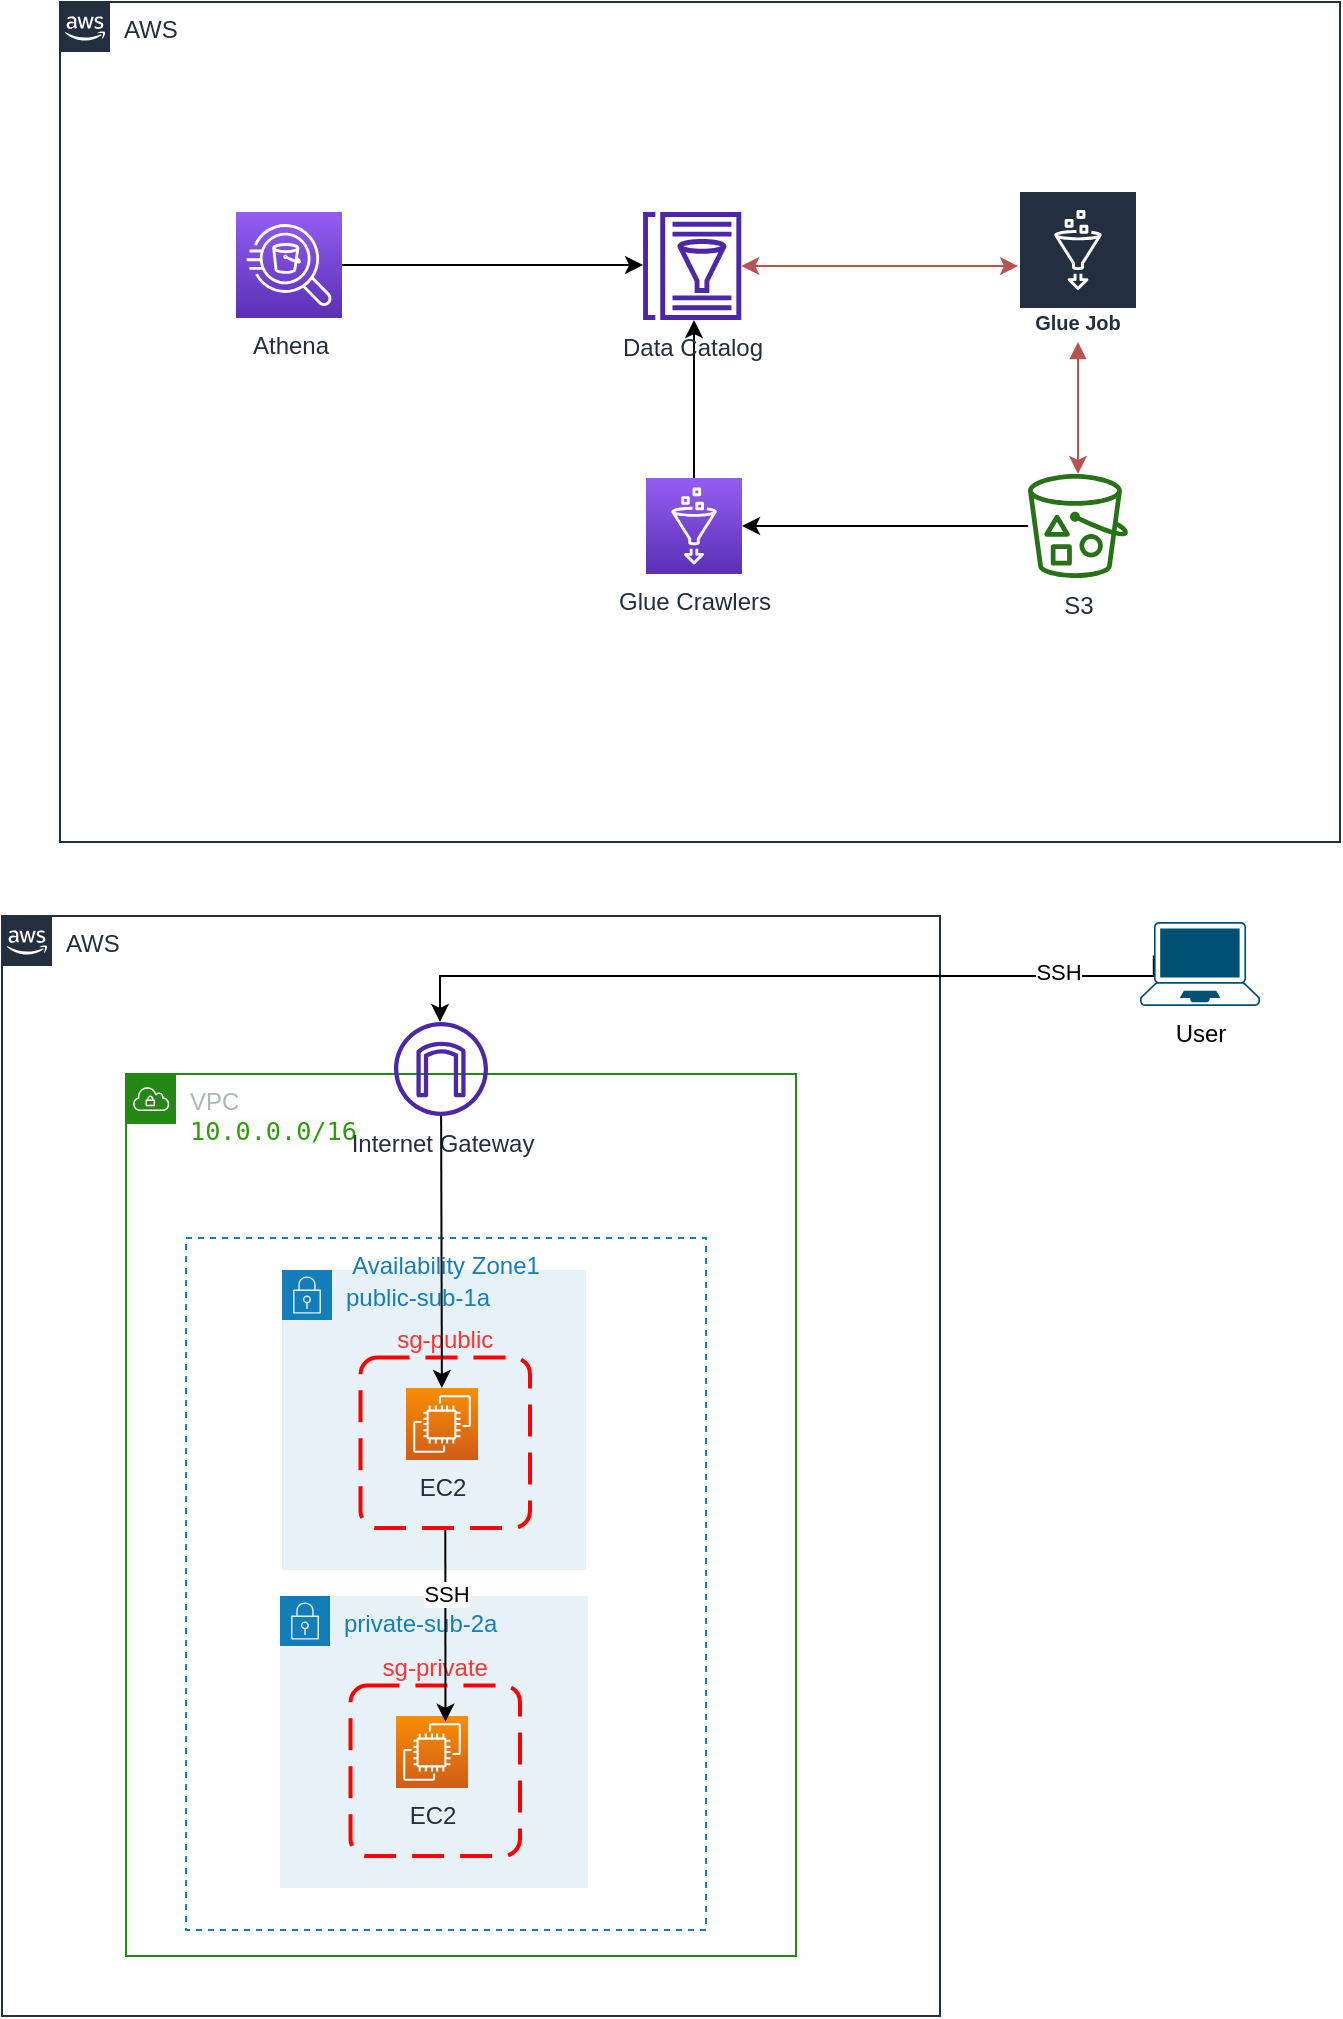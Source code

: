 <mxfile version="20.0.4" type="github">
  <diagram id="bubod4ycSjlofOA1EDyM" name="Page-1">
    <mxGraphModel dx="1038" dy="579" grid="1" gridSize="10" guides="1" tooltips="1" connect="1" arrows="1" fold="1" page="1" pageScale="1" pageWidth="850" pageHeight="1100" math="0" shadow="0">
      <root>
        <mxCell id="0" />
        <mxCell id="1" parent="0" />
        <mxCell id="HFAZDbldac43EzFRhfoX-1" value="AWS&amp;nbsp;" style="points=[[0,0],[0.25,0],[0.5,0],[0.75,0],[1,0],[1,0.25],[1,0.5],[1,0.75],[1,1],[0.75,1],[0.5,1],[0.25,1],[0,1],[0,0.75],[0,0.5],[0,0.25]];outlineConnect=0;gradientColor=none;html=1;whiteSpace=wrap;fontSize=12;fontStyle=0;shape=mxgraph.aws4.group;grIcon=mxgraph.aws4.group_aws_cloud_alt;strokeColor=#232F3E;fillColor=none;verticalAlign=top;align=left;spacingLeft=30;fontColor=#232F3E;dashed=0;labelBackgroundColor=#ffffff;container=1;pointerEvents=0;collapsible=0;recursiveResize=0;" vertex="1" parent="1">
          <mxGeometry x="90" y="10" width="640" height="420" as="geometry" />
        </mxCell>
        <mxCell id="HFAZDbldac43EzFRhfoX-13" style="edgeStyle=orthogonalEdgeStyle;rounded=0;orthogonalLoop=1;jettySize=auto;html=1;" edge="1" parent="HFAZDbldac43EzFRhfoX-1" source="HFAZDbldac43EzFRhfoX-7" target="HFAZDbldac43EzFRhfoX-9">
          <mxGeometry relative="1" as="geometry" />
        </mxCell>
        <mxCell id="HFAZDbldac43EzFRhfoX-7" value="S3" style="outlineConnect=0;fontColor=#232F3E;gradientColor=none;fillColor=#277116;strokeColor=none;dashed=0;verticalLabelPosition=bottom;verticalAlign=top;align=center;html=1;fontSize=12;fontStyle=0;aspect=fixed;pointerEvents=1;shape=mxgraph.aws4.bucket_with_objects;labelBackgroundColor=#ffffff;" vertex="1" parent="HFAZDbldac43EzFRhfoX-1">
          <mxGeometry x="484" y="236" width="50" height="51.99" as="geometry" />
        </mxCell>
        <mxCell id="HFAZDbldac43EzFRhfoX-14" style="edgeStyle=orthogonalEdgeStyle;rounded=0;orthogonalLoop=1;jettySize=auto;html=1;" edge="1" parent="HFAZDbldac43EzFRhfoX-1" source="HFAZDbldac43EzFRhfoX-9" target="HFAZDbldac43EzFRhfoX-3">
          <mxGeometry relative="1" as="geometry">
            <Array as="points">
              <mxPoint x="317" y="138" />
            </Array>
          </mxGeometry>
        </mxCell>
        <mxCell id="HFAZDbldac43EzFRhfoX-9" value="Glue Crawlers" style="sketch=0;points=[[0,0,0],[0.25,0,0],[0.5,0,0],[0.75,0,0],[1,0,0],[0,1,0],[0.25,1,0],[0.5,1,0],[0.75,1,0],[1,1,0],[0,0.25,0],[0,0.5,0],[0,0.75,0],[1,0.25,0],[1,0.5,0],[1,0.75,0]];outlineConnect=0;fontColor=#232F3E;gradientColor=#945DF2;gradientDirection=north;fillColor=#5A30B5;strokeColor=#ffffff;dashed=0;verticalLabelPosition=bottom;verticalAlign=top;align=center;html=1;fontSize=12;fontStyle=0;aspect=fixed;shape=mxgraph.aws4.resourceIcon;resIcon=mxgraph.aws4.glue;" vertex="1" parent="HFAZDbldac43EzFRhfoX-1">
          <mxGeometry x="293" y="238" width="48" height="48" as="geometry" />
        </mxCell>
        <mxCell id="HFAZDbldac43EzFRhfoX-16" style="rounded=0;orthogonalLoop=1;jettySize=auto;html=1;startArrow=block;startFill=1;fillColor=#f8cecc;strokeColor=#b85450;" edge="1" parent="HFAZDbldac43EzFRhfoX-1" source="HFAZDbldac43EzFRhfoX-10" target="HFAZDbldac43EzFRhfoX-7">
          <mxGeometry relative="1" as="geometry" />
        </mxCell>
        <mxCell id="HFAZDbldac43EzFRhfoX-10" value="Glue Job" style="sketch=0;outlineConnect=0;fontColor=#232F3E;gradientColor=none;strokeColor=#ffffff;fillColor=#232F3E;dashed=0;verticalLabelPosition=middle;verticalAlign=bottom;align=center;html=1;whiteSpace=wrap;fontSize=10;fontStyle=1;spacing=3;shape=mxgraph.aws4.productIcon;prIcon=mxgraph.aws4.glue;" vertex="1" parent="HFAZDbldac43EzFRhfoX-1">
          <mxGeometry x="479.0" y="94" width="60" height="76" as="geometry" />
        </mxCell>
        <mxCell id="HFAZDbldac43EzFRhfoX-15" style="edgeStyle=orthogonalEdgeStyle;rounded=0;orthogonalLoop=1;jettySize=auto;html=1;startArrow=classic;startFill=1;fillColor=#f8cecc;strokeColor=#b85450;" edge="1" parent="HFAZDbldac43EzFRhfoX-1" source="HFAZDbldac43EzFRhfoX-3" target="HFAZDbldac43EzFRhfoX-10">
          <mxGeometry relative="1" as="geometry" />
        </mxCell>
        <mxCell id="HFAZDbldac43EzFRhfoX-3" value="Data Catalog&lt;br&gt;" style="sketch=0;outlineConnect=0;fontColor=#232F3E;gradientColor=none;fillColor=#4D27AA;strokeColor=none;dashed=0;verticalLabelPosition=bottom;verticalAlign=top;align=center;html=1;fontSize=12;fontStyle=0;aspect=fixed;pointerEvents=1;shape=mxgraph.aws4.glue_data_catalog;" vertex="1" parent="HFAZDbldac43EzFRhfoX-1">
          <mxGeometry x="291.16" y="105.0" width="49.84" height="54" as="geometry" />
        </mxCell>
        <mxCell id="HFAZDbldac43EzFRhfoX-17" value="Athena" style="sketch=0;points=[[0,0,0],[0.25,0,0],[0.5,0,0],[0.75,0,0],[1,0,0],[0,1,0],[0.25,1,0],[0.5,1,0],[0.75,1,0],[1,1,0],[0,0.25,0],[0,0.5,0],[0,0.75,0],[1,0.25,0],[1,0.5,0],[1,0.75,0]];outlineConnect=0;fontColor=#232F3E;gradientColor=#945DF2;gradientDirection=north;fillColor=#5A30B5;strokeColor=#ffffff;dashed=0;verticalLabelPosition=bottom;verticalAlign=top;align=center;html=1;fontSize=12;fontStyle=0;aspect=fixed;shape=mxgraph.aws4.resourceIcon;resIcon=mxgraph.aws4.athena;" vertex="1" parent="HFAZDbldac43EzFRhfoX-1">
          <mxGeometry x="88" y="105" width="53" height="53" as="geometry" />
        </mxCell>
        <mxCell id="HFAZDbldac43EzFRhfoX-20" style="edgeStyle=orthogonalEdgeStyle;rounded=0;orthogonalLoop=1;jettySize=auto;html=1;exitX=1;exitY=0.5;exitDx=0;exitDy=0;exitPerimeter=0;" edge="1" parent="HFAZDbldac43EzFRhfoX-1" source="HFAZDbldac43EzFRhfoX-17" target="HFAZDbldac43EzFRhfoX-3">
          <mxGeometry relative="1" as="geometry">
            <mxPoint x="237" y="248" as="sourcePoint" />
            <mxPoint x="237" y="169" as="targetPoint" />
            <Array as="points">
              <mxPoint x="198" y="132" />
              <mxPoint x="198" y="132" />
            </Array>
          </mxGeometry>
        </mxCell>
        <mxCell id="HFAZDbldac43EzFRhfoX-29" value="AWS&amp;nbsp;" style="points=[[0,0],[0.25,0],[0.5,0],[0.75,0],[1,0],[1,0.25],[1,0.5],[1,0.75],[1,1],[0.75,1],[0.5,1],[0.25,1],[0,1],[0,0.75],[0,0.5],[0,0.25]];outlineConnect=0;gradientColor=none;html=1;whiteSpace=wrap;fontSize=12;fontStyle=0;shape=mxgraph.aws4.group;grIcon=mxgraph.aws4.group_aws_cloud_alt;strokeColor=#232F3E;fillColor=none;verticalAlign=top;align=left;spacingLeft=30;fontColor=#232F3E;dashed=0;labelBackgroundColor=#ffffff;container=1;pointerEvents=0;collapsible=0;recursiveResize=0;" vertex="1" parent="1">
          <mxGeometry x="61" y="467" width="469" height="550" as="geometry" />
        </mxCell>
        <mxCell id="HFAZDbldac43EzFRhfoX-30" value="VPC&lt;br&gt;&lt;span style=&quot;color: rgb(47, 156, 10); font-family: Consolas, Monaco, &amp;quot;Andale Mono&amp;quot;, &amp;quot;Ubuntu Mono&amp;quot;, monospace; font-size: 12.6px; background-color: rgb(253, 253, 253);&quot;&gt;10.0.0.0/16&lt;/span&gt;" style="points=[[0,0],[0.25,0],[0.5,0],[0.75,0],[1,0],[1,0.25],[1,0.5],[1,0.75],[1,1],[0.75,1],[0.5,1],[0.25,1],[0,1],[0,0.75],[0,0.5],[0,0.25]];outlineConnect=0;gradientColor=none;html=1;whiteSpace=wrap;fontSize=12;fontStyle=0;container=1;pointerEvents=0;collapsible=0;recursiveResize=0;shape=mxgraph.aws4.group;grIcon=mxgraph.aws4.group_vpc;strokeColor=#248814;fillColor=none;verticalAlign=top;align=left;spacingLeft=30;fontColor=#AAB7B8;dashed=0;" vertex="1" parent="HFAZDbldac43EzFRhfoX-29">
          <mxGeometry x="62" y="79" width="335" height="441" as="geometry" />
        </mxCell>
        <mxCell id="HFAZDbldac43EzFRhfoX-33" value="private-sub-2a" style="points=[[0,0],[0.25,0],[0.5,0],[0.75,0],[1,0],[1,0.25],[1,0.5],[1,0.75],[1,1],[0.75,1],[0.5,1],[0.25,1],[0,1],[0,0.75],[0,0.5],[0,0.25]];outlineConnect=0;gradientColor=none;html=1;whiteSpace=wrap;fontSize=12;fontStyle=0;container=1;pointerEvents=0;collapsible=0;recursiveResize=0;shape=mxgraph.aws4.group;grIcon=mxgraph.aws4.group_security_group;grStroke=0;strokeColor=#147EBA;fillColor=#E6F2F8;verticalAlign=top;align=left;spacingLeft=30;fontColor=#147EBA;dashed=0;" vertex="1" parent="HFAZDbldac43EzFRhfoX-30">
          <mxGeometry x="77" y="261" width="154" height="146" as="geometry" />
        </mxCell>
        <mxCell id="HFAZDbldac43EzFRhfoX-34" value="sg-private" style="rounded=1;arcSize=10;dashed=1;strokeColor=#ff0000;fillColor=none;gradientColor=none;dashPattern=8 4;strokeWidth=2;labelPosition=center;verticalLabelPosition=top;align=center;verticalAlign=bottom;fontColor=#FF3333;" vertex="1" parent="HFAZDbldac43EzFRhfoX-33">
          <mxGeometry x="35.25" y="44.75" width="84.75" height="85.25" as="geometry" />
        </mxCell>
        <mxCell id="HFAZDbldac43EzFRhfoX-35" value="EC2" style="sketch=0;points=[[0,0,0],[0.25,0,0],[0.5,0,0],[0.75,0,0],[1,0,0],[0,1,0],[0.25,1,0],[0.5,1,0],[0.75,1,0],[1,1,0],[0,0.25,0],[0,0.5,0],[0,0.75,0],[1,0.25,0],[1,0.5,0],[1,0.75,0]];outlineConnect=0;fontColor=#232F3E;gradientColor=#F78E04;gradientDirection=north;fillColor=#D05C17;strokeColor=#ffffff;dashed=0;verticalLabelPosition=bottom;verticalAlign=top;align=center;html=1;fontSize=12;fontStyle=0;aspect=fixed;shape=mxgraph.aws4.resourceIcon;resIcon=mxgraph.aws4.ec2;" vertex="1" parent="HFAZDbldac43EzFRhfoX-33">
          <mxGeometry x="58" y="60" width="36" height="36" as="geometry" />
        </mxCell>
        <mxCell id="HFAZDbldac43EzFRhfoX-23" value="public-sub-1a" style="points=[[0,0],[0.25,0],[0.5,0],[0.75,0],[1,0],[1,0.25],[1,0.5],[1,0.75],[1,1],[0.75,1],[0.5,1],[0.25,1],[0,1],[0,0.75],[0,0.5],[0,0.25]];outlineConnect=0;gradientColor=none;html=1;whiteSpace=wrap;fontSize=12;fontStyle=0;container=1;pointerEvents=0;collapsible=0;recursiveResize=0;shape=mxgraph.aws4.group;grIcon=mxgraph.aws4.group_security_group;grStroke=0;strokeColor=#147EBA;fillColor=#E6F2F8;verticalAlign=top;align=left;spacingLeft=30;fontColor=#147EBA;dashed=0;" vertex="1" parent="HFAZDbldac43EzFRhfoX-30">
          <mxGeometry x="78" y="98" width="152" height="150" as="geometry" />
        </mxCell>
        <mxCell id="HFAZDbldac43EzFRhfoX-32" value="Availability Zone1" style="fillColor=none;strokeColor=#147EBA;dashed=1;verticalAlign=top;fontStyle=0;fontColor=#147EBA;" vertex="1" parent="HFAZDbldac43EzFRhfoX-30">
          <mxGeometry x="30" y="82" width="260" height="346" as="geometry" />
        </mxCell>
        <mxCell id="HFAZDbldac43EzFRhfoX-44" value="Internet Gateway" style="sketch=0;outlineConnect=0;fontColor=#232F3E;gradientColor=none;fillColor=#4D27AA;strokeColor=none;dashed=0;verticalLabelPosition=bottom;verticalAlign=top;align=center;html=1;fontSize=12;fontStyle=0;aspect=fixed;pointerEvents=1;shape=mxgraph.aws4.internet_gateway;" vertex="1" parent="HFAZDbldac43EzFRhfoX-29">
          <mxGeometry x="196" y="53" width="47" height="47" as="geometry" />
        </mxCell>
        <mxCell id="HFAZDbldac43EzFRhfoX-46" style="edgeStyle=orthogonalEdgeStyle;rounded=0;orthogonalLoop=1;jettySize=auto;html=1;exitX=0.115;exitY=0.4;exitDx=0;exitDy=0;exitPerimeter=0;" edge="1" parent="1" source="HFAZDbldac43EzFRhfoX-48">
          <mxGeometry relative="1" as="geometry">
            <Array as="points">
              <mxPoint x="637" y="497" />
              <mxPoint x="280" y="497" />
            </Array>
            <mxPoint x="620" y="490" as="sourcePoint" />
            <mxPoint x="280" y="520" as="targetPoint" />
          </mxGeometry>
        </mxCell>
        <mxCell id="HFAZDbldac43EzFRhfoX-47" value="SSH" style="edgeLabel;html=1;align=center;verticalAlign=middle;resizable=0;points=[];" vertex="1" connectable="0" parent="HFAZDbldac43EzFRhfoX-46">
          <mxGeometry x="-0.707" y="1" relative="1" as="geometry">
            <mxPoint x="-1" y="-3" as="offset" />
          </mxGeometry>
        </mxCell>
        <mxCell id="HFAZDbldac43EzFRhfoX-48" value="User" style="points=[[0.13,0.02,0],[0.5,0,0],[0.87,0.02,0],[0.885,0.4,0],[0.985,0.985,0],[0.5,1,0],[0.015,0.985,0],[0.115,0.4,0]];verticalLabelPosition=bottom;sketch=0;html=1;verticalAlign=top;aspect=fixed;align=center;pointerEvents=1;shape=mxgraph.cisco19.laptop;fillColor=#005073;strokeColor=none;" vertex="1" parent="1">
          <mxGeometry x="630" y="470" width="60" height="42" as="geometry" />
        </mxCell>
        <mxCell id="HFAZDbldac43EzFRhfoX-54" style="edgeStyle=none;rounded=0;orthogonalLoop=1;jettySize=auto;html=1;entryX=0.499;entryY=0.699;entryDx=0;entryDy=0;entryPerimeter=0;startArrow=none;startFill=0;" edge="1" parent="1" source="HFAZDbldac43EzFRhfoX-51" target="HFAZDbldac43EzFRhfoX-32">
          <mxGeometry relative="1" as="geometry" />
        </mxCell>
        <mxCell id="HFAZDbldac43EzFRhfoX-55" value="SSH" style="edgeLabel;html=1;align=center;verticalAlign=middle;resizable=0;points=[];" vertex="1" connectable="0" parent="HFAZDbldac43EzFRhfoX-54">
          <mxGeometry x="-0.327" relative="1" as="geometry">
            <mxPoint as="offset" />
          </mxGeometry>
        </mxCell>
        <mxCell id="HFAZDbldac43EzFRhfoX-51" value="sg-public" style="rounded=1;arcSize=10;dashed=1;strokeColor=#ff0000;fillColor=none;gradientColor=none;dashPattern=8 4;strokeWidth=2;labelPosition=center;verticalLabelPosition=top;align=center;verticalAlign=bottom;fontColor=#FF3333;" vertex="1" parent="1">
          <mxGeometry x="240.25" y="687.75" width="84.75" height="85.25" as="geometry" />
        </mxCell>
        <mxCell id="HFAZDbldac43EzFRhfoX-52" value="EC2" style="sketch=0;points=[[0,0,0],[0.25,0,0],[0.5,0,0],[0.75,0,0],[1,0,0],[0,1,0],[0.25,1,0],[0.5,1,0],[0.75,1,0],[1,1,0],[0,0.25,0],[0,0.5,0],[0,0.75,0],[1,0.25,0],[1,0.5,0],[1,0.75,0]];outlineConnect=0;fontColor=#232F3E;gradientColor=#F78E04;gradientDirection=north;fillColor=#D05C17;strokeColor=#ffffff;dashed=0;verticalLabelPosition=bottom;verticalAlign=top;align=center;html=1;fontSize=12;fontStyle=0;aspect=fixed;shape=mxgraph.aws4.resourceIcon;resIcon=mxgraph.aws4.ec2;" vertex="1" parent="1">
          <mxGeometry x="263" y="703" width="36" height="36" as="geometry" />
        </mxCell>
        <mxCell id="HFAZDbldac43EzFRhfoX-56" style="edgeStyle=none;rounded=0;orthogonalLoop=1;jettySize=auto;html=1;startArrow=none;startFill=0;" edge="1" parent="1" source="HFAZDbldac43EzFRhfoX-44" target="HFAZDbldac43EzFRhfoX-52">
          <mxGeometry relative="1" as="geometry" />
        </mxCell>
      </root>
    </mxGraphModel>
  </diagram>
</mxfile>
